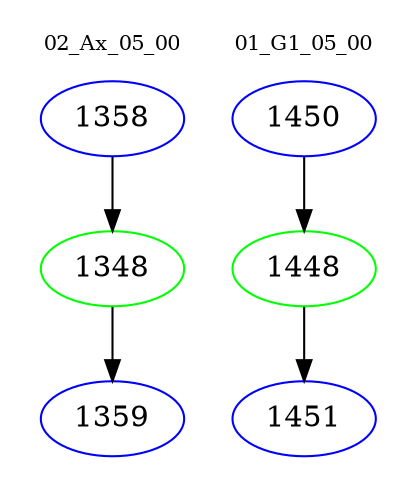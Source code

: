 digraph{
subgraph cluster_0 {
color = white
label = "02_Ax_05_00";
fontsize=10;
T0_1358 [label="1358", color="blue"]
T0_1358 -> T0_1348 [color="black"]
T0_1348 [label="1348", color="green"]
T0_1348 -> T0_1359 [color="black"]
T0_1359 [label="1359", color="blue"]
}
subgraph cluster_1 {
color = white
label = "01_G1_05_00";
fontsize=10;
T1_1450 [label="1450", color="blue"]
T1_1450 -> T1_1448 [color="black"]
T1_1448 [label="1448", color="green"]
T1_1448 -> T1_1451 [color="black"]
T1_1451 [label="1451", color="blue"]
}
}
